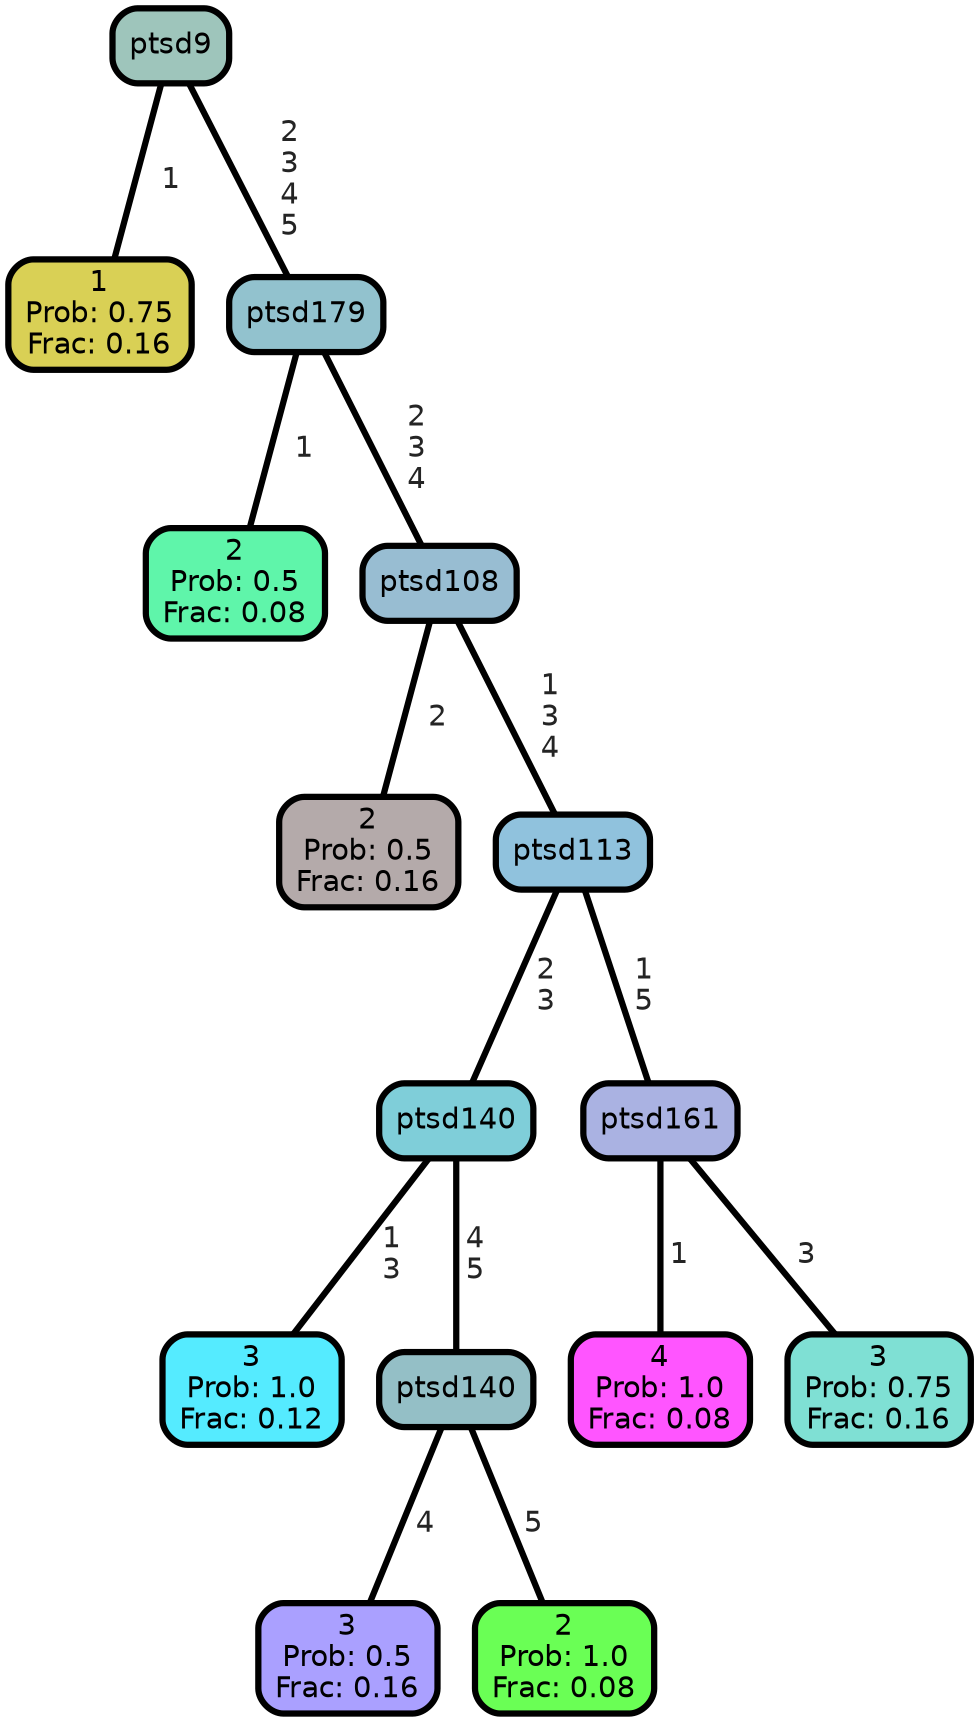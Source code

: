 graph Tree {
node [shape=box, style="filled, rounded",color="black",penwidth="3",fontcolor="black",                 fontname=helvetica] ;
graph [ranksep="0 equally", splines=straight,                 bgcolor=transparent, dpi=200] ;
edge [fontname=helvetica, fontweight=bold,fontcolor=grey14,color=black] ;
0 [label="1
Prob: 0.75
Frac: 0.16", fillcolor="#d9d055"] ;
1 [label="ptsd9", fillcolor="#9ec5bb"] ;
2 [label="2
Prob: 0.5
Frac: 0.08", fillcolor="#5ff5aa"] ;
3 [label="ptsd179", fillcolor="#92c2ce"] ;
4 [label="2
Prob: 0.5
Frac: 0.16", fillcolor="#b4aaaa"] ;
5 [label="ptsd108", fillcolor="#98bdd2"] ;
6 [label="3
Prob: 1.0
Frac: 0.12", fillcolor="#55ebff"] ;
7 [label="ptsd140", fillcolor="#7fced9"] ;
8 [label="3
Prob: 0.5
Frac: 0.16", fillcolor="#aaa0ff"] ;
9 [label="ptsd140", fillcolor="#94bfc6"] ;
10 [label="2
Prob: 1.0
Frac: 0.08", fillcolor="#6aff55"] ;
11 [label="ptsd113", fillcolor="#90c2dd"] ;
12 [label="4
Prob: 1.0
Frac: 0.08", fillcolor="#ff55ff"] ;
13 [label="ptsd161", fillcolor="#aab2e2"] ;
14 [label="3
Prob: 0.75
Frac: 0.16", fillcolor="#7fe0d4"] ;
1 -- 0 [label=" 1",penwidth=3] ;
1 -- 3 [label=" 2\n 3\n 4\n 5",penwidth=3] ;
3 -- 2 [label=" 1",penwidth=3] ;
3 -- 5 [label=" 2\n 3\n 4",penwidth=3] ;
5 -- 4 [label=" 2",penwidth=3] ;
5 -- 11 [label=" 1\n 3\n 4",penwidth=3] ;
7 -- 6 [label=" 1\n 3",penwidth=3] ;
7 -- 9 [label=" 4\n 5",penwidth=3] ;
9 -- 8 [label=" 4",penwidth=3] ;
9 -- 10 [label=" 5",penwidth=3] ;
11 -- 7 [label=" 2\n 3",penwidth=3] ;
11 -- 13 [label=" 1\n 5",penwidth=3] ;
13 -- 12 [label=" 1",penwidth=3] ;
13 -- 14 [label=" 3",penwidth=3] ;
{rank = same;}}